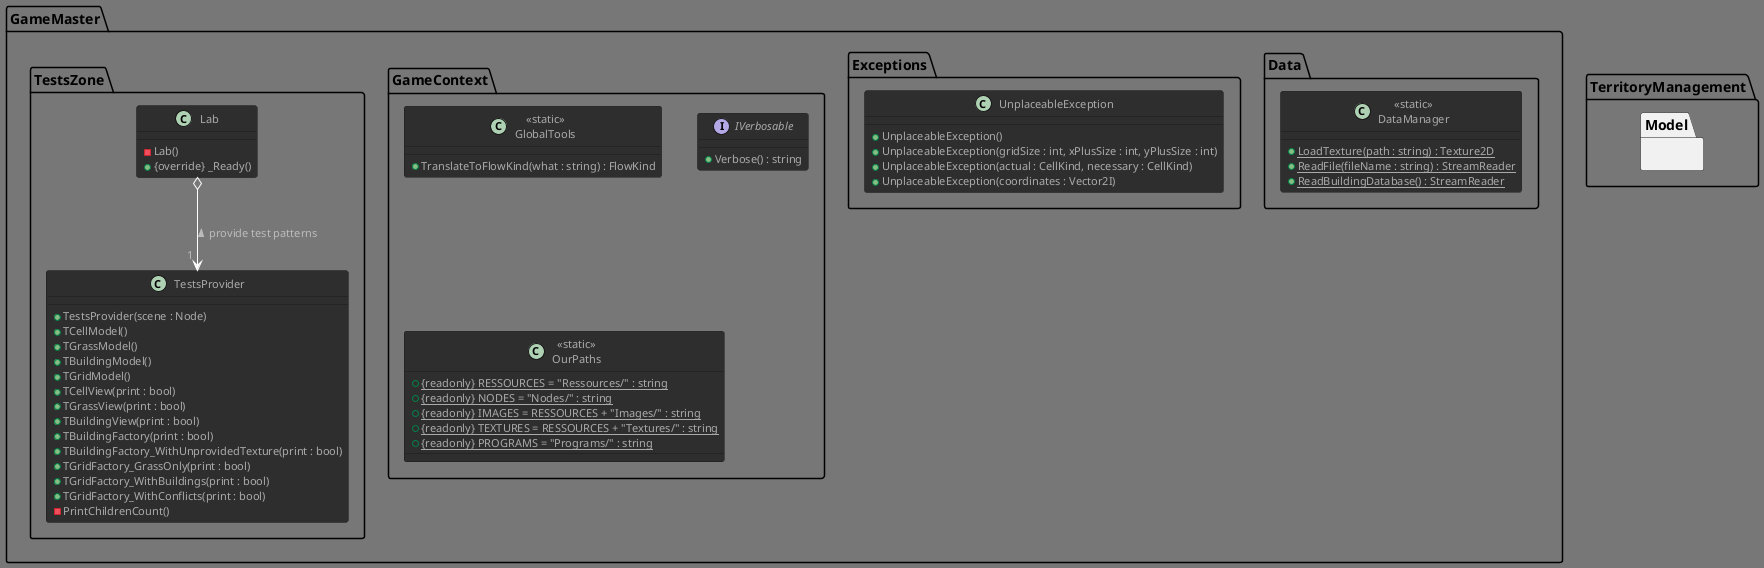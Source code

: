 @startuml
!theme reddress-darkgreen

/' -------------------------------
- OBJECTS
-- '/

/' all globals class '/
package GameMaster {

    /' data loading and reading '/
    package Data{
        class "<<static>>\nDataManager" as DataManager{
            + {static} LoadTexture(path : string) : Texture2D
            + {static} ReadFile(fileName : string) : StreamReader
            + {static} ReadBuildingDatabase() : StreamReader
        }
    }

    /' personals exceptions '/
    package Exceptions {
        class UnplaceableException {
            + UnplaceableException()
            + UnplaceableException(gridSize : int, xPlusSize : int, yPlusSize : int)
            + UnplaceableException(actual : CellKind, necessary : CellKind)
            + UnplaceableException(coordinates : Vector2I)
        }
    }
    
    package GameContext{
        class "<<static>>\nGlobalTools" as GlobalTools {
             + TranslateToFlowKind(what : string) : FlowKind
        }
        
        interface IVerbosable {
            + Verbose() : string
        }
        
        class "<<static>>\nOurPaths" as OurPaths {
            + {static} {readonly} RESSOURCES = "Ressources/" : string
            + {static} {readonly} NODES = "Nodes/" : string
            + {static} {readonly} IMAGES = RESSOURCES + "Images/" : string
            + {static} {readonly} TEXTURES = RESSOURCES + "Textures/" : string
            + {static} {readonly} PROGRAMS = "Programs/" : string
            /' etc '/
        }
    }

    package TestsZone {
        /' node for tests '/
        class Lab {
            - Lab()
            + {override} _Ready()
        }

        class TestsProvider {
            + TestsProvider(scene : Node)
            + TCellModel()
            + TGrassModel()
            + TBuildingModel()
            + TGridModel()
            + TCellView(print : bool)
            + TGrassView(print : bool)
            + TBuildingView(print : bool)
            + TBuildingFactory(print : bool)
            + TBuildingFactory_WithUnprovidedTexture(print : bool)
            + TGridFactory_GrassOnly(print : bool)
            + TGridFactory_WithBuildings(print : bool)
            + TGridFactory_WithConflicts(print : bool)
            - PrintChildrenCount()
        }
    }
}

/' TerritoryManagement '/
package TerritoryManagement {

    package Model{}

}


/' -------------------------------
- RELATIONS
-- '/
Lab o--> " 1 "TestsProvider : < provide test patterns


@enduml
